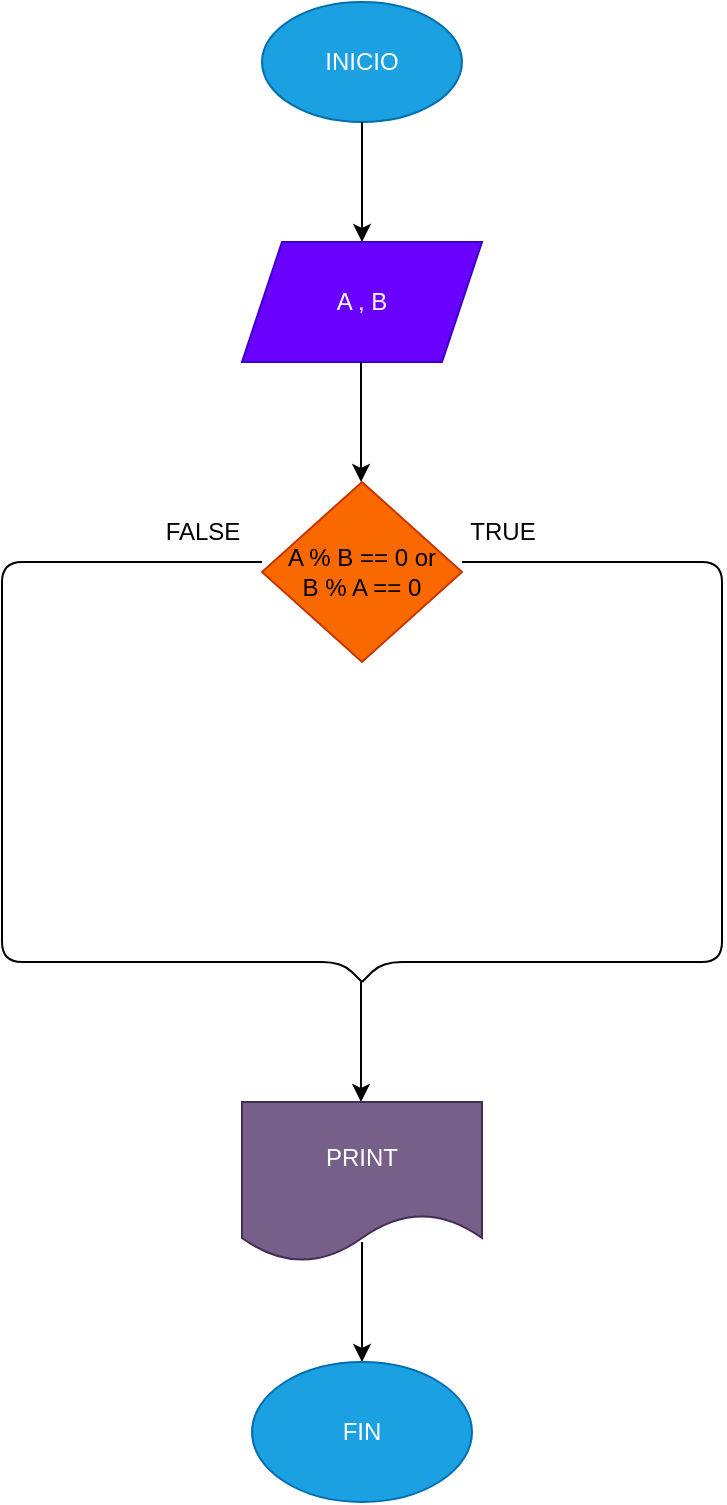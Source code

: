 <mxfile>
    <diagram id="-Ku_F7asY_JVrTLNbvN5" name="Page-1">
        <mxGraphModel dx="850" dy="537" grid="1" gridSize="10" guides="1" tooltips="1" connect="1" arrows="1" fold="1" page="1" pageScale="1" pageWidth="827" pageHeight="1169" math="0" shadow="0">
            <root>
                <mxCell id="0"/>
                <mxCell id="1" parent="0"/>
                <mxCell id="2" value="INICIO" style="ellipse;whiteSpace=wrap;html=1;fillColor=#1ba1e2;fontColor=#ffffff;strokeColor=#006EAF;" vertex="1" parent="1">
                    <mxGeometry x="270" y="120" width="100" height="60" as="geometry"/>
                </mxCell>
                <mxCell id="3" value="" style="endArrow=classic;html=1;" edge="1" parent="1">
                    <mxGeometry width="50" height="50" relative="1" as="geometry">
                        <mxPoint x="320" y="180" as="sourcePoint"/>
                        <mxPoint x="320" y="240" as="targetPoint"/>
                    </mxGeometry>
                </mxCell>
                <mxCell id="4" value="A , B" style="shape=parallelogram;perimeter=parallelogramPerimeter;whiteSpace=wrap;html=1;fixedSize=1;fillColor=#6a00ff;fontColor=#ffffff;strokeColor=#3700CC;" vertex="1" parent="1">
                    <mxGeometry x="260" y="240" width="120" height="60" as="geometry"/>
                </mxCell>
                <mxCell id="5" value="" style="endArrow=classic;html=1;" edge="1" parent="1">
                    <mxGeometry width="50" height="50" relative="1" as="geometry">
                        <mxPoint x="319.5" y="300" as="sourcePoint"/>
                        <mxPoint x="319.5" y="360" as="targetPoint"/>
                    </mxGeometry>
                </mxCell>
                <mxCell id="6" value="A % B == 0 or&lt;br&gt;B % A == 0" style="rhombus;whiteSpace=wrap;html=1;fillColor=#fa6800;fontColor=#000000;strokeColor=#C73500;" vertex="1" parent="1">
                    <mxGeometry x="270" y="360" width="100" height="90" as="geometry"/>
                </mxCell>
                <mxCell id="7" value="" style="endArrow=none;html=1;" edge="1" parent="1">
                    <mxGeometry width="50" height="50" relative="1" as="geometry">
                        <mxPoint x="320" y="610" as="sourcePoint"/>
                        <mxPoint x="270" y="400" as="targetPoint"/>
                        <Array as="points">
                            <mxPoint x="310" y="600"/>
                            <mxPoint x="140" y="600"/>
                            <mxPoint x="140" y="400"/>
                        </Array>
                    </mxGeometry>
                </mxCell>
                <mxCell id="8" value="FALSE" style="text;html=1;align=center;verticalAlign=middle;resizable=0;points=[];autosize=1;strokeColor=none;fillColor=none;" vertex="1" parent="1">
                    <mxGeometry x="210" y="370" width="60" height="30" as="geometry"/>
                </mxCell>
                <mxCell id="9" value="" style="endArrow=none;html=1;" edge="1" parent="1">
                    <mxGeometry width="50" height="50" relative="1" as="geometry">
                        <mxPoint x="370" y="400" as="sourcePoint"/>
                        <mxPoint x="320" y="610" as="targetPoint"/>
                        <Array as="points">
                            <mxPoint x="500" y="400"/>
                            <mxPoint x="500" y="600"/>
                            <mxPoint x="330" y="600"/>
                        </Array>
                    </mxGeometry>
                </mxCell>
                <mxCell id="10" value="" style="endArrow=classic;html=1;" edge="1" parent="1">
                    <mxGeometry width="50" height="50" relative="1" as="geometry">
                        <mxPoint x="319.5" y="610" as="sourcePoint"/>
                        <mxPoint x="319.5" y="670" as="targetPoint"/>
                    </mxGeometry>
                </mxCell>
                <mxCell id="11" value="PRINT" style="shape=document;whiteSpace=wrap;html=1;boundedLbl=1;fillColor=#76608a;fontColor=#ffffff;strokeColor=#432D57;" vertex="1" parent="1">
                    <mxGeometry x="260" y="670" width="120" height="80" as="geometry"/>
                </mxCell>
                <mxCell id="13" value="" style="endArrow=classic;html=1;" edge="1" parent="1">
                    <mxGeometry width="50" height="50" relative="1" as="geometry">
                        <mxPoint x="320" y="740" as="sourcePoint"/>
                        <mxPoint x="320" y="800" as="targetPoint"/>
                    </mxGeometry>
                </mxCell>
                <mxCell id="14" value="FIN" style="ellipse;whiteSpace=wrap;html=1;fillColor=#1ba1e2;fontColor=#ffffff;strokeColor=#006EAF;" vertex="1" parent="1">
                    <mxGeometry x="265" y="800" width="110" height="70" as="geometry"/>
                </mxCell>
                <mxCell id="15" value="TRUE" style="text;html=1;align=center;verticalAlign=middle;resizable=0;points=[];autosize=1;strokeColor=none;fillColor=none;" vertex="1" parent="1">
                    <mxGeometry x="360" y="370" width="60" height="30" as="geometry"/>
                </mxCell>
            </root>
        </mxGraphModel>
    </diagram>
</mxfile>